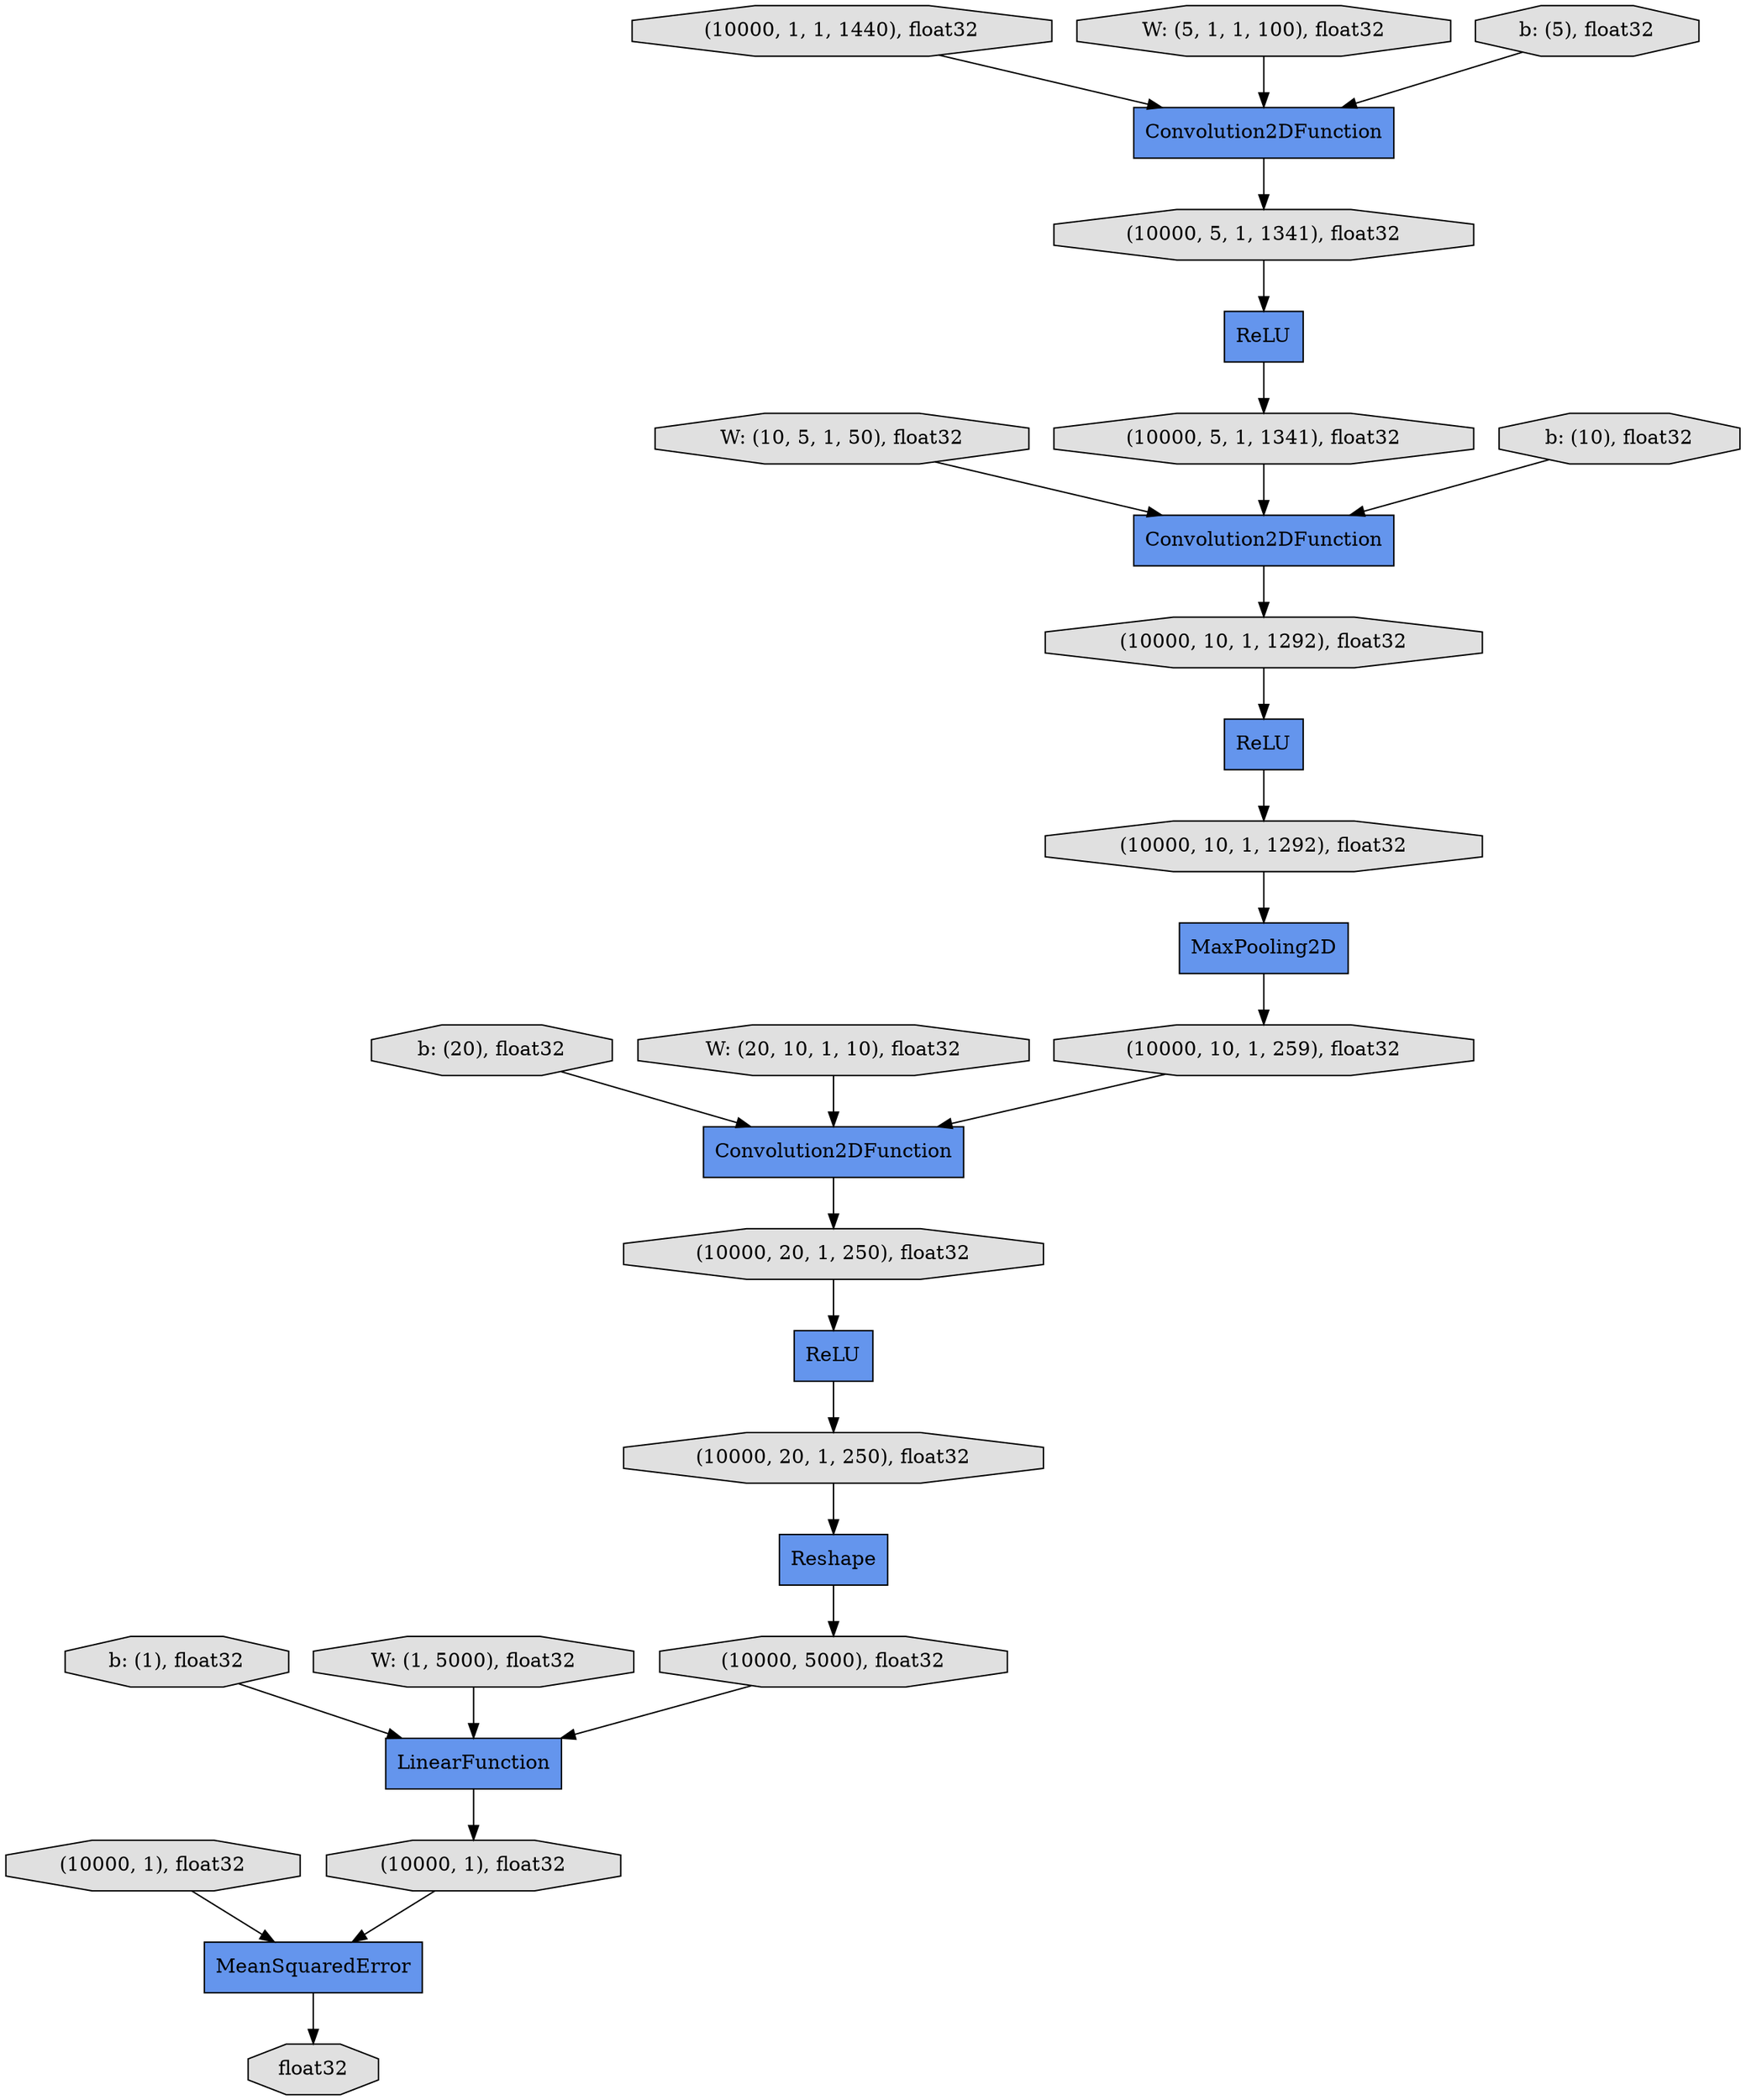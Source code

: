 digraph graphname{rankdir=TB;140098027477088 [shape="octagon",fillcolor="#E0E0E0",label="(10000, 20, 1, 250), float32",style="filled"];140098027477200 [shape="record",fillcolor="#6495ED",label="ReLU",style="filled"];140098027477256 [shape="octagon",fillcolor="#E0E0E0",label="(10000, 20, 1, 250), float32",style="filled"];140098027426088 [shape="octagon",fillcolor="#E0E0E0",label="W: (10, 5, 1, 50), float32",style="filled"];140098648183080 [shape="octagon",fillcolor="#E0E0E0",label="(10000, 5, 1, 1341), float32",style="filled"];140098648183192 [shape="record",fillcolor="#6495ED",label="MaxPooling2D",style="filled"];140098648183304 [shape="octagon",fillcolor="#E0E0E0",label="(10000, 5, 1, 1341), float32",style="filled"];140098027426424 [shape="octagon",fillcolor="#E0E0E0",label="b: (10), float32",style="filled"];140098648183416 [shape="octagon",fillcolor="#E0E0E0",label="(10000, 1, 1, 1440), float32",style="filled"];140098027477704 [shape="record",fillcolor="#6495ED",label="Reshape",style="filled"];140099233207072 [shape="record",fillcolor="#6495ED",label="Convolution2DFunction",style="filled"];140098027477816 [shape="record",fillcolor="#6495ED",label="LinearFunction",style="filled"];140099232359200 [shape="record",fillcolor="#6495ED",label="ReLU",style="filled"];140099233151800 [shape="record",fillcolor="#6495ED",label="Convolution2DFunction",style="filled"];140098648183640 [shape="record",fillcolor="#6495ED",label="Convolution2DFunction",style="filled"];140098027379568 [shape="octagon",fillcolor="#E0E0E0",label="b: (20), float32",style="filled"];140098027426704 [shape="octagon",fillcolor="#E0E0E0",label="W: (20, 10, 1, 10), float32",style="filled"];140098027477928 [shape="octagon",fillcolor="#E0E0E0",label="(10000, 5000), float32",style="filled"];140098027478152 [shape="octagon",fillcolor="#E0E0E0",label="(10000, 1), float32",style="filled"];140098027478208 [shape="octagon",fillcolor="#E0E0E0",label="(10000, 1), float32",style="filled"];140098027476360 [shape="octagon",fillcolor="#E0E0E0",label="(10000, 10, 1, 1292), float32",style="filled"];140098027476416 [shape="octagon",fillcolor="#E0E0E0",label="(10000, 10, 1, 1292), float32",style="filled"];140098027380184 [shape="octagon",fillcolor="#E0E0E0",label="W: (5, 1, 1, 100), float32",style="filled"];140098027832824 [shape="octagon",fillcolor="#E0E0E0",label="b: (1), float32",style="filled"];140098027478544 [shape="octagon",fillcolor="#E0E0E0",label="float32",style="filled"];140099233115664 [shape="octagon",fillcolor="#E0E0E0",label="(10000, 10, 1, 259), float32",style="filled"];140098648139424 [shape="record",fillcolor="#6495ED",label="ReLU",style="filled"];140098027833048 [shape="octagon",fillcolor="#E0E0E0",label="W: (1, 5000), float32",style="filled"];140098027476920 [shape="record",fillcolor="#6495ED",label="MeanSquaredError",style="filled"];140098027380688 [shape="octagon",fillcolor="#E0E0E0",label="b: (5), float32",style="filled"];140098027476920 -> 140098027478544;140098027426704 -> 140099233207072;140098027833048 -> 140098027477816;140098027478152 -> 140098027476920;140098027478208 -> 140098027476920;140098027832824 -> 140098027477816;140098648183304 -> 140099233151800;140098027477200 -> 140098027477256;140099233151800 -> 140098027476360;140098648183192 -> 140099233115664;140099232359200 -> 140098027476416;140098027476416 -> 140098648183192;140098027477928 -> 140098027477816;140098027477256 -> 140098027477704;140098648183416 -> 140098648183640;140098027476360 -> 140099232359200;140098027380688 -> 140098648183640;140098027477816 -> 140098027478152;140098027477704 -> 140098027477928;140098027380184 -> 140098648183640;140099233115664 -> 140099233207072;140098027426424 -> 140099233151800;140099233207072 -> 140098027477088;140098027426088 -> 140099233151800;140098027477088 -> 140098027477200;140098648139424 -> 140098648183304;140098648183640 -> 140098648183080;140098027379568 -> 140099233207072;140098648183080 -> 140098648139424;}